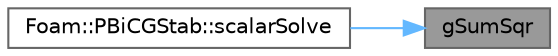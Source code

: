 digraph "gSumSqr"
{
 // LATEX_PDF_SIZE
  bgcolor="transparent";
  edge [fontname=Helvetica,fontsize=10,labelfontname=Helvetica,labelfontsize=10];
  node [fontname=Helvetica,fontsize=10,shape=box,height=0.2,width=0.4];
  rankdir="RL";
  Node1 [id="Node000001",label="gSumSqr",height=0.2,width=0.4,color="gray40", fillcolor="grey60", style="filled", fontcolor="black",tooltip=" "];
  Node1 -> Node2 [id="edge1_Node000001_Node000002",dir="back",color="steelblue1",style="solid",tooltip=" "];
  Node2 [id="Node000002",label="Foam::PBiCGStab::scalarSolve",height=0.2,width=0.4,color="grey40", fillcolor="white", style="filled",URL="$classFoam_1_1PBiCGStab.html#a9d3763c12e6306189315ac4e33517f35",tooltip=" "];
}
